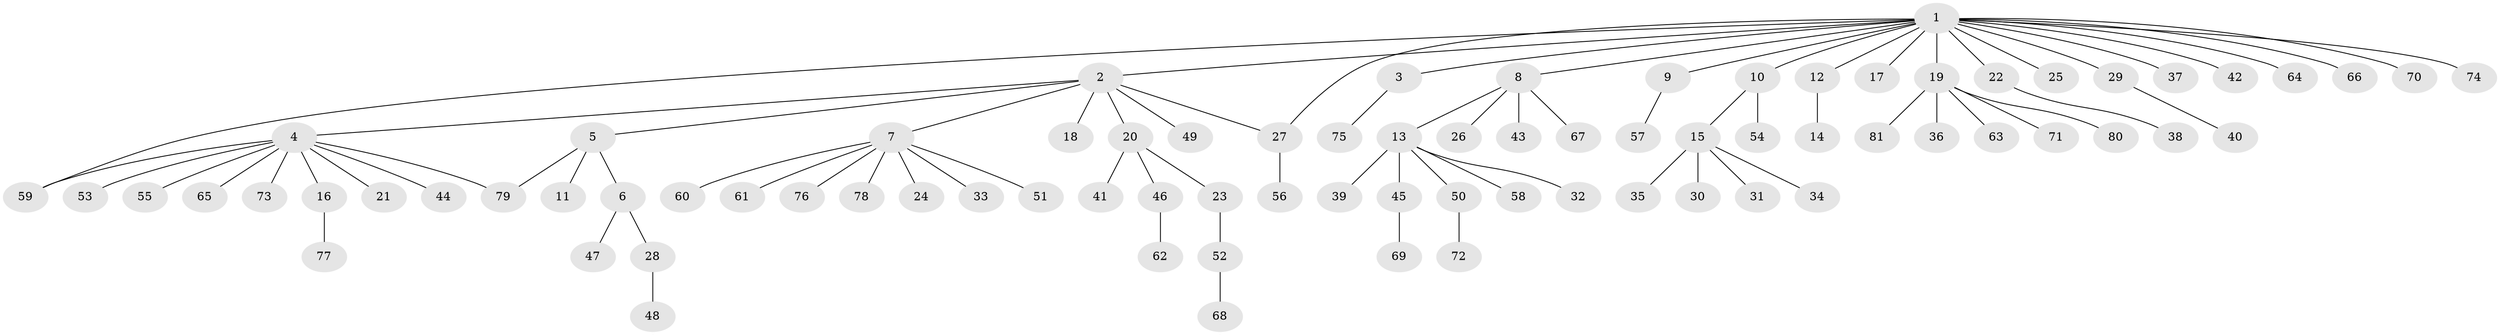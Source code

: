 // original degree distribution, {21: 0.007462686567164179, 9: 0.014925373134328358, 1: 0.6492537313432836, 3: 0.08208955223880597, 11: 0.007462686567164179, 5: 0.022388059701492536, 4: 0.014925373134328358, 6: 0.014925373134328358, 2: 0.16417910447761194, 10: 0.007462686567164179, 7: 0.007462686567164179, 8: 0.007462686567164179}
// Generated by graph-tools (version 1.1) at 2025/50/03/04/25 22:50:39]
// undirected, 81 vertices, 83 edges
graph export_dot {
  node [color=gray90,style=filled];
  1;
  2;
  3;
  4;
  5;
  6;
  7;
  8;
  9;
  10;
  11;
  12;
  13;
  14;
  15;
  16;
  17;
  18;
  19;
  20;
  21;
  22;
  23;
  24;
  25;
  26;
  27;
  28;
  29;
  30;
  31;
  32;
  33;
  34;
  35;
  36;
  37;
  38;
  39;
  40;
  41;
  42;
  43;
  44;
  45;
  46;
  47;
  48;
  49;
  50;
  51;
  52;
  53;
  54;
  55;
  56;
  57;
  58;
  59;
  60;
  61;
  62;
  63;
  64;
  65;
  66;
  67;
  68;
  69;
  70;
  71;
  72;
  73;
  74;
  75;
  76;
  77;
  78;
  79;
  80;
  81;
  1 -- 2 [weight=1.0];
  1 -- 3 [weight=1.0];
  1 -- 8 [weight=1.0];
  1 -- 9 [weight=1.0];
  1 -- 10 [weight=1.0];
  1 -- 12 [weight=1.0];
  1 -- 17 [weight=1.0];
  1 -- 19 [weight=1.0];
  1 -- 22 [weight=1.0];
  1 -- 25 [weight=1.0];
  1 -- 27 [weight=1.0];
  1 -- 29 [weight=1.0];
  1 -- 37 [weight=1.0];
  1 -- 42 [weight=1.0];
  1 -- 59 [weight=1.0];
  1 -- 64 [weight=1.0];
  1 -- 66 [weight=1.0];
  1 -- 70 [weight=1.0];
  1 -- 74 [weight=1.0];
  2 -- 4 [weight=1.0];
  2 -- 5 [weight=1.0];
  2 -- 7 [weight=1.0];
  2 -- 18 [weight=1.0];
  2 -- 20 [weight=1.0];
  2 -- 27 [weight=1.0];
  2 -- 49 [weight=1.0];
  3 -- 75 [weight=1.0];
  4 -- 16 [weight=1.0];
  4 -- 21 [weight=1.0];
  4 -- 44 [weight=1.0];
  4 -- 53 [weight=1.0];
  4 -- 55 [weight=1.0];
  4 -- 59 [weight=1.0];
  4 -- 65 [weight=1.0];
  4 -- 73 [weight=1.0];
  4 -- 79 [weight=1.0];
  5 -- 6 [weight=1.0];
  5 -- 11 [weight=1.0];
  5 -- 79 [weight=1.0];
  6 -- 28 [weight=1.0];
  6 -- 47 [weight=1.0];
  7 -- 24 [weight=1.0];
  7 -- 33 [weight=1.0];
  7 -- 51 [weight=1.0];
  7 -- 60 [weight=1.0];
  7 -- 61 [weight=1.0];
  7 -- 76 [weight=1.0];
  7 -- 78 [weight=1.0];
  8 -- 13 [weight=1.0];
  8 -- 26 [weight=1.0];
  8 -- 43 [weight=1.0];
  8 -- 67 [weight=1.0];
  9 -- 57 [weight=1.0];
  10 -- 15 [weight=1.0];
  10 -- 54 [weight=1.0];
  12 -- 14 [weight=6.0];
  13 -- 32 [weight=1.0];
  13 -- 39 [weight=4.0];
  13 -- 45 [weight=1.0];
  13 -- 50 [weight=1.0];
  13 -- 58 [weight=1.0];
  15 -- 30 [weight=1.0];
  15 -- 31 [weight=1.0];
  15 -- 34 [weight=1.0];
  15 -- 35 [weight=1.0];
  16 -- 77 [weight=1.0];
  19 -- 36 [weight=1.0];
  19 -- 63 [weight=1.0];
  19 -- 71 [weight=1.0];
  19 -- 80 [weight=1.0];
  19 -- 81 [weight=1.0];
  20 -- 23 [weight=1.0];
  20 -- 41 [weight=1.0];
  20 -- 46 [weight=1.0];
  22 -- 38 [weight=2.0];
  23 -- 52 [weight=1.0];
  27 -- 56 [weight=2.0];
  28 -- 48 [weight=1.0];
  29 -- 40 [weight=3.0];
  45 -- 69 [weight=1.0];
  46 -- 62 [weight=1.0];
  50 -- 72 [weight=1.0];
  52 -- 68 [weight=1.0];
}
